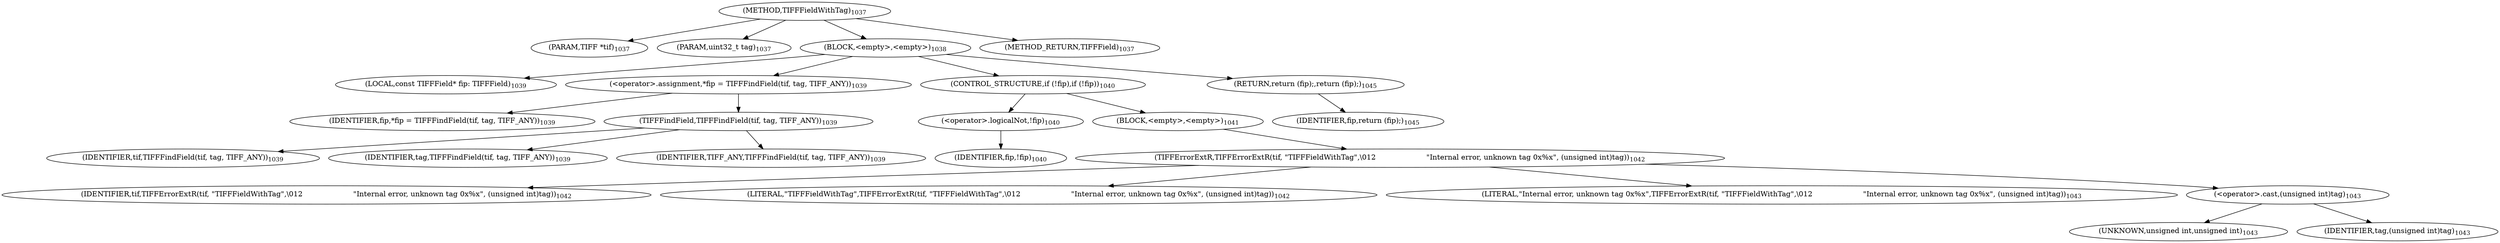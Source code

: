 digraph "TIFFFieldWithTag" {  
"27629" [label = <(METHOD,TIFFFieldWithTag)<SUB>1037</SUB>> ]
"27630" [label = <(PARAM,TIFF *tif)<SUB>1037</SUB>> ]
"27631" [label = <(PARAM,uint32_t tag)<SUB>1037</SUB>> ]
"27632" [label = <(BLOCK,&lt;empty&gt;,&lt;empty&gt;)<SUB>1038</SUB>> ]
"27633" [label = <(LOCAL,const TIFFField* fip: TIFFField)<SUB>1039</SUB>> ]
"27634" [label = <(&lt;operator&gt;.assignment,*fip = TIFFFindField(tif, tag, TIFF_ANY))<SUB>1039</SUB>> ]
"27635" [label = <(IDENTIFIER,fip,*fip = TIFFFindField(tif, tag, TIFF_ANY))<SUB>1039</SUB>> ]
"27636" [label = <(TIFFFindField,TIFFFindField(tif, tag, TIFF_ANY))<SUB>1039</SUB>> ]
"27637" [label = <(IDENTIFIER,tif,TIFFFindField(tif, tag, TIFF_ANY))<SUB>1039</SUB>> ]
"27638" [label = <(IDENTIFIER,tag,TIFFFindField(tif, tag, TIFF_ANY))<SUB>1039</SUB>> ]
"27639" [label = <(IDENTIFIER,TIFF_ANY,TIFFFindField(tif, tag, TIFF_ANY))<SUB>1039</SUB>> ]
"27640" [label = <(CONTROL_STRUCTURE,if (!fip),if (!fip))<SUB>1040</SUB>> ]
"27641" [label = <(&lt;operator&gt;.logicalNot,!fip)<SUB>1040</SUB>> ]
"27642" [label = <(IDENTIFIER,fip,!fip)<SUB>1040</SUB>> ]
"27643" [label = <(BLOCK,&lt;empty&gt;,&lt;empty&gt;)<SUB>1041</SUB>> ]
"27644" [label = <(TIFFErrorExtR,TIFFErrorExtR(tif, &quot;TIFFFieldWithTag&quot;,\012                      &quot;Internal error, unknown tag 0x%x&quot;, (unsigned int)tag))<SUB>1042</SUB>> ]
"27645" [label = <(IDENTIFIER,tif,TIFFErrorExtR(tif, &quot;TIFFFieldWithTag&quot;,\012                      &quot;Internal error, unknown tag 0x%x&quot;, (unsigned int)tag))<SUB>1042</SUB>> ]
"27646" [label = <(LITERAL,&quot;TIFFFieldWithTag&quot;,TIFFErrorExtR(tif, &quot;TIFFFieldWithTag&quot;,\012                      &quot;Internal error, unknown tag 0x%x&quot;, (unsigned int)tag))<SUB>1042</SUB>> ]
"27647" [label = <(LITERAL,&quot;Internal error, unknown tag 0x%x&quot;,TIFFErrorExtR(tif, &quot;TIFFFieldWithTag&quot;,\012                      &quot;Internal error, unknown tag 0x%x&quot;, (unsigned int)tag))<SUB>1043</SUB>> ]
"27648" [label = <(&lt;operator&gt;.cast,(unsigned int)tag)<SUB>1043</SUB>> ]
"27649" [label = <(UNKNOWN,unsigned int,unsigned int)<SUB>1043</SUB>> ]
"27650" [label = <(IDENTIFIER,tag,(unsigned int)tag)<SUB>1043</SUB>> ]
"27651" [label = <(RETURN,return (fip);,return (fip);)<SUB>1045</SUB>> ]
"27652" [label = <(IDENTIFIER,fip,return (fip);)<SUB>1045</SUB>> ]
"27653" [label = <(METHOD_RETURN,TIFFField)<SUB>1037</SUB>> ]
  "27629" -> "27630" 
  "27629" -> "27631" 
  "27629" -> "27632" 
  "27629" -> "27653" 
  "27632" -> "27633" 
  "27632" -> "27634" 
  "27632" -> "27640" 
  "27632" -> "27651" 
  "27634" -> "27635" 
  "27634" -> "27636" 
  "27636" -> "27637" 
  "27636" -> "27638" 
  "27636" -> "27639" 
  "27640" -> "27641" 
  "27640" -> "27643" 
  "27641" -> "27642" 
  "27643" -> "27644" 
  "27644" -> "27645" 
  "27644" -> "27646" 
  "27644" -> "27647" 
  "27644" -> "27648" 
  "27648" -> "27649" 
  "27648" -> "27650" 
  "27651" -> "27652" 
}
